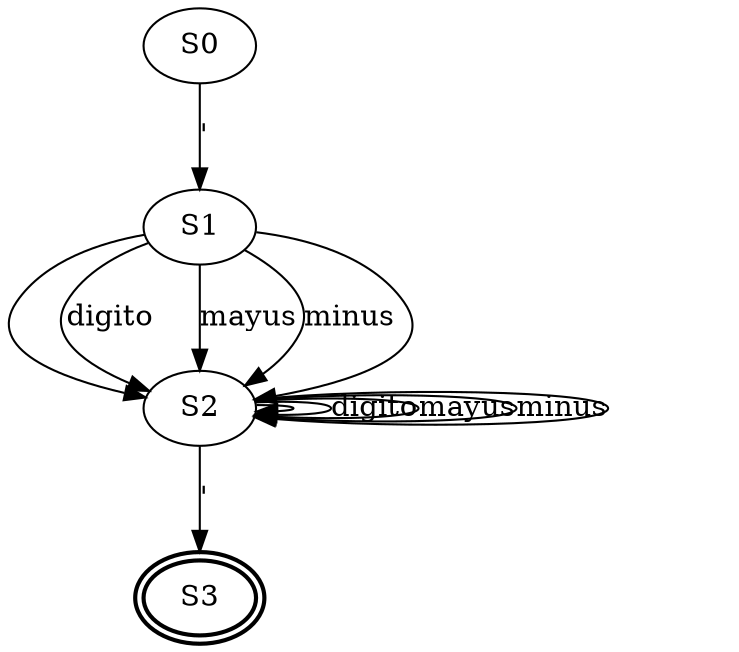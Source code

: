 digraph G{
Nodo0[label="S0"];
Nodo0->Nodo1[label="'"];
Nodo1[label="S1"];
Nodo1->Nodo2[label=" "];
Nodo1->Nodo2[label="digito"];
Nodo1->Nodo2[label="mayus"];
Nodo1->Nodo2[label="minus"];
Nodo1->Nodo2[label="
"];
Nodo2[label="S2"];
Nodo2->Nodo2[label=" "];
Nodo2->Nodo2[label="digito"];
Nodo2->Nodo2[label="mayus"];
Nodo2->Nodo2[label="minus"];
Nodo2->Nodo2[label="
"];
Nodo2->Nodo3[label="'"];
Nodo3[label="S3"];
Nodo3[style="rounded", penwidth=2, peripheries=2];

}